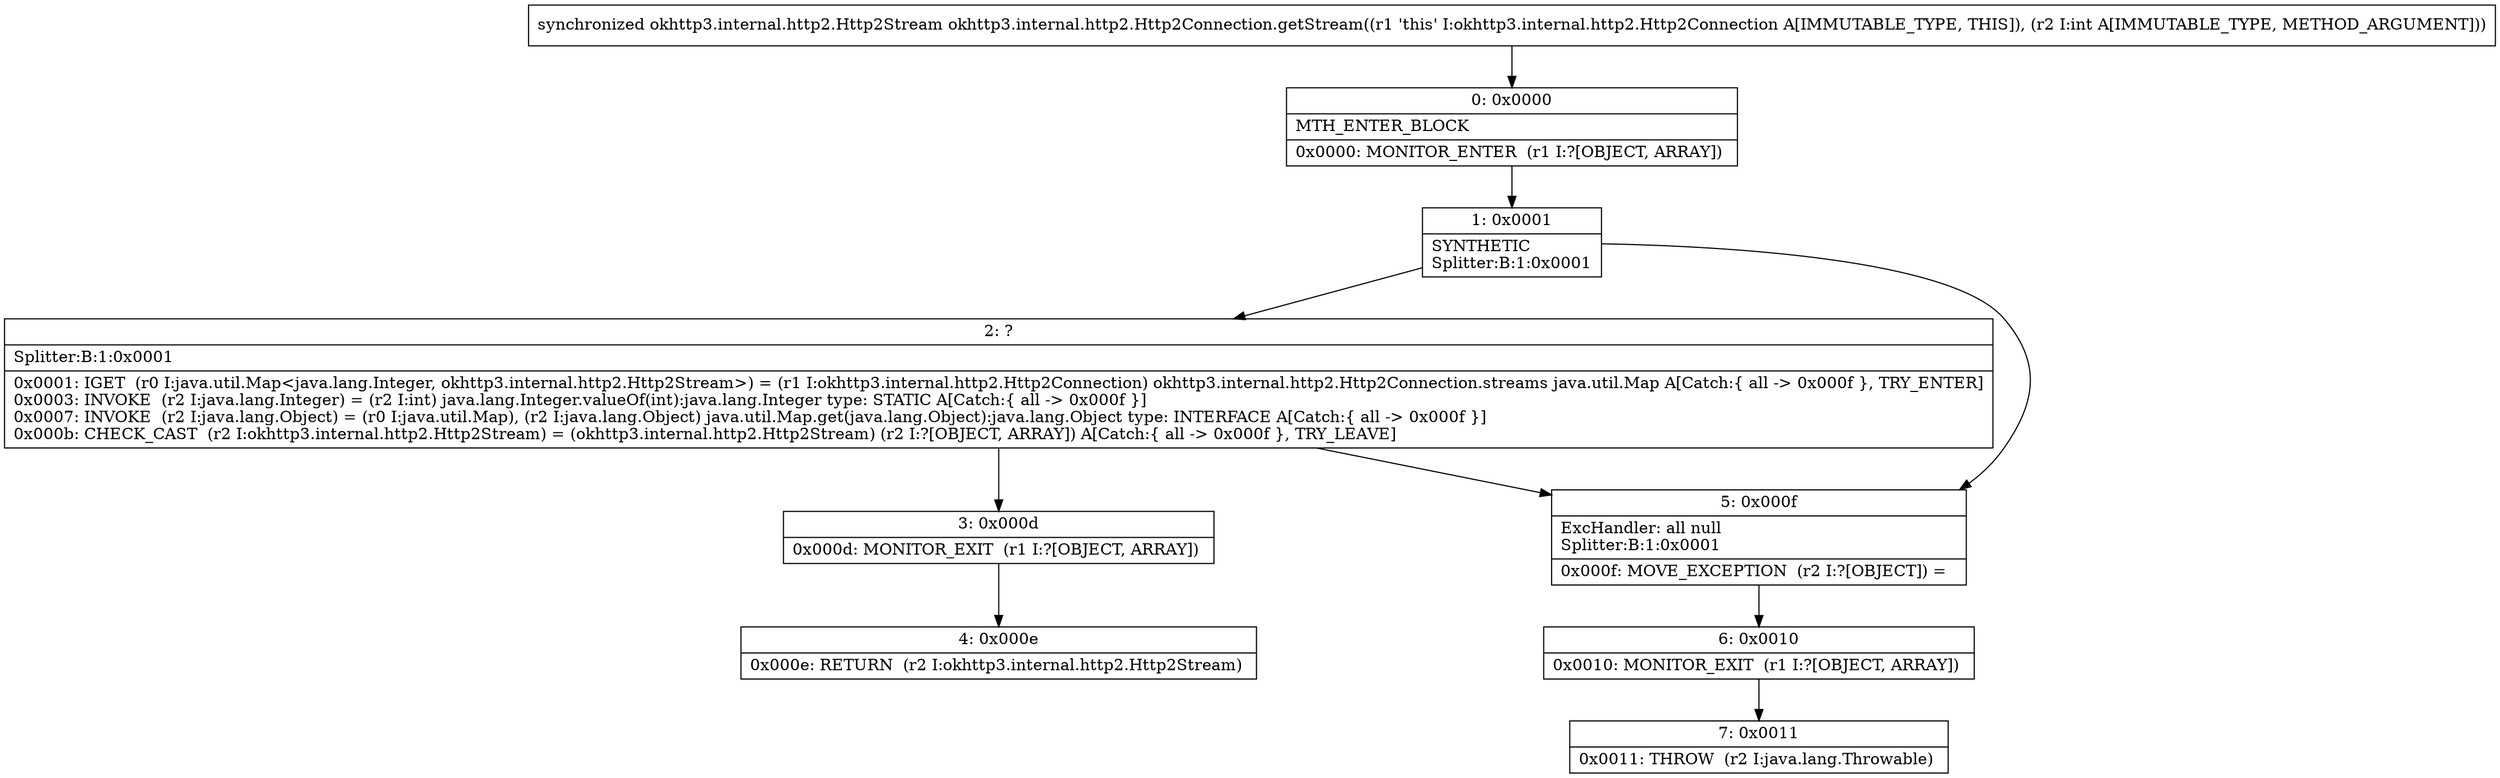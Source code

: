 digraph "CFG forokhttp3.internal.http2.Http2Connection.getStream(I)Lokhttp3\/internal\/http2\/Http2Stream;" {
Node_0 [shape=record,label="{0\:\ 0x0000|MTH_ENTER_BLOCK\l|0x0000: MONITOR_ENTER  (r1 I:?[OBJECT, ARRAY]) \l}"];
Node_1 [shape=record,label="{1\:\ 0x0001|SYNTHETIC\lSplitter:B:1:0x0001\l}"];
Node_2 [shape=record,label="{2\:\ ?|Splitter:B:1:0x0001\l|0x0001: IGET  (r0 I:java.util.Map\<java.lang.Integer, okhttp3.internal.http2.Http2Stream\>) = (r1 I:okhttp3.internal.http2.Http2Connection) okhttp3.internal.http2.Http2Connection.streams java.util.Map A[Catch:\{ all \-\> 0x000f \}, TRY_ENTER]\l0x0003: INVOKE  (r2 I:java.lang.Integer) = (r2 I:int) java.lang.Integer.valueOf(int):java.lang.Integer type: STATIC A[Catch:\{ all \-\> 0x000f \}]\l0x0007: INVOKE  (r2 I:java.lang.Object) = (r0 I:java.util.Map), (r2 I:java.lang.Object) java.util.Map.get(java.lang.Object):java.lang.Object type: INTERFACE A[Catch:\{ all \-\> 0x000f \}]\l0x000b: CHECK_CAST  (r2 I:okhttp3.internal.http2.Http2Stream) = (okhttp3.internal.http2.Http2Stream) (r2 I:?[OBJECT, ARRAY]) A[Catch:\{ all \-\> 0x000f \}, TRY_LEAVE]\l}"];
Node_3 [shape=record,label="{3\:\ 0x000d|0x000d: MONITOR_EXIT  (r1 I:?[OBJECT, ARRAY]) \l}"];
Node_4 [shape=record,label="{4\:\ 0x000e|0x000e: RETURN  (r2 I:okhttp3.internal.http2.Http2Stream) \l}"];
Node_5 [shape=record,label="{5\:\ 0x000f|ExcHandler: all null\lSplitter:B:1:0x0001\l|0x000f: MOVE_EXCEPTION  (r2 I:?[OBJECT]) =  \l}"];
Node_6 [shape=record,label="{6\:\ 0x0010|0x0010: MONITOR_EXIT  (r1 I:?[OBJECT, ARRAY]) \l}"];
Node_7 [shape=record,label="{7\:\ 0x0011|0x0011: THROW  (r2 I:java.lang.Throwable) \l}"];
MethodNode[shape=record,label="{synchronized okhttp3.internal.http2.Http2Stream okhttp3.internal.http2.Http2Connection.getStream((r1 'this' I:okhttp3.internal.http2.Http2Connection A[IMMUTABLE_TYPE, THIS]), (r2 I:int A[IMMUTABLE_TYPE, METHOD_ARGUMENT])) }"];
MethodNode -> Node_0;
Node_0 -> Node_1;
Node_1 -> Node_2;
Node_1 -> Node_5;
Node_2 -> Node_3;
Node_2 -> Node_5;
Node_3 -> Node_4;
Node_5 -> Node_6;
Node_6 -> Node_7;
}

